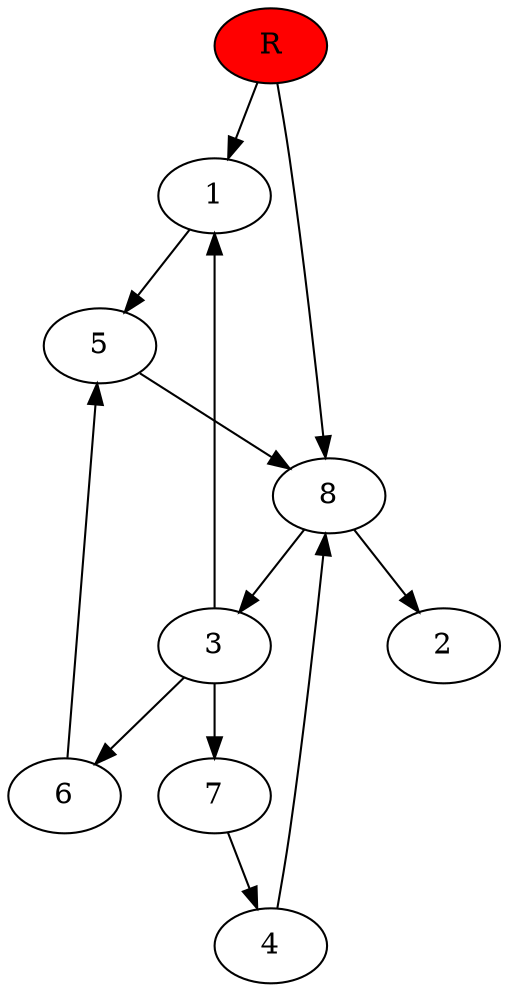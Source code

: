 digraph prb48726 {
	1
	2
	3
	4
	5
	6
	7
	8
	R [fillcolor="#ff0000" style=filled]
	1 -> 5
	3 -> 1
	3 -> 6
	3 -> 7
	4 -> 8
	5 -> 8
	6 -> 5
	7 -> 4
	8 -> 2
	8 -> 3
	R -> 1
	R -> 8
}

